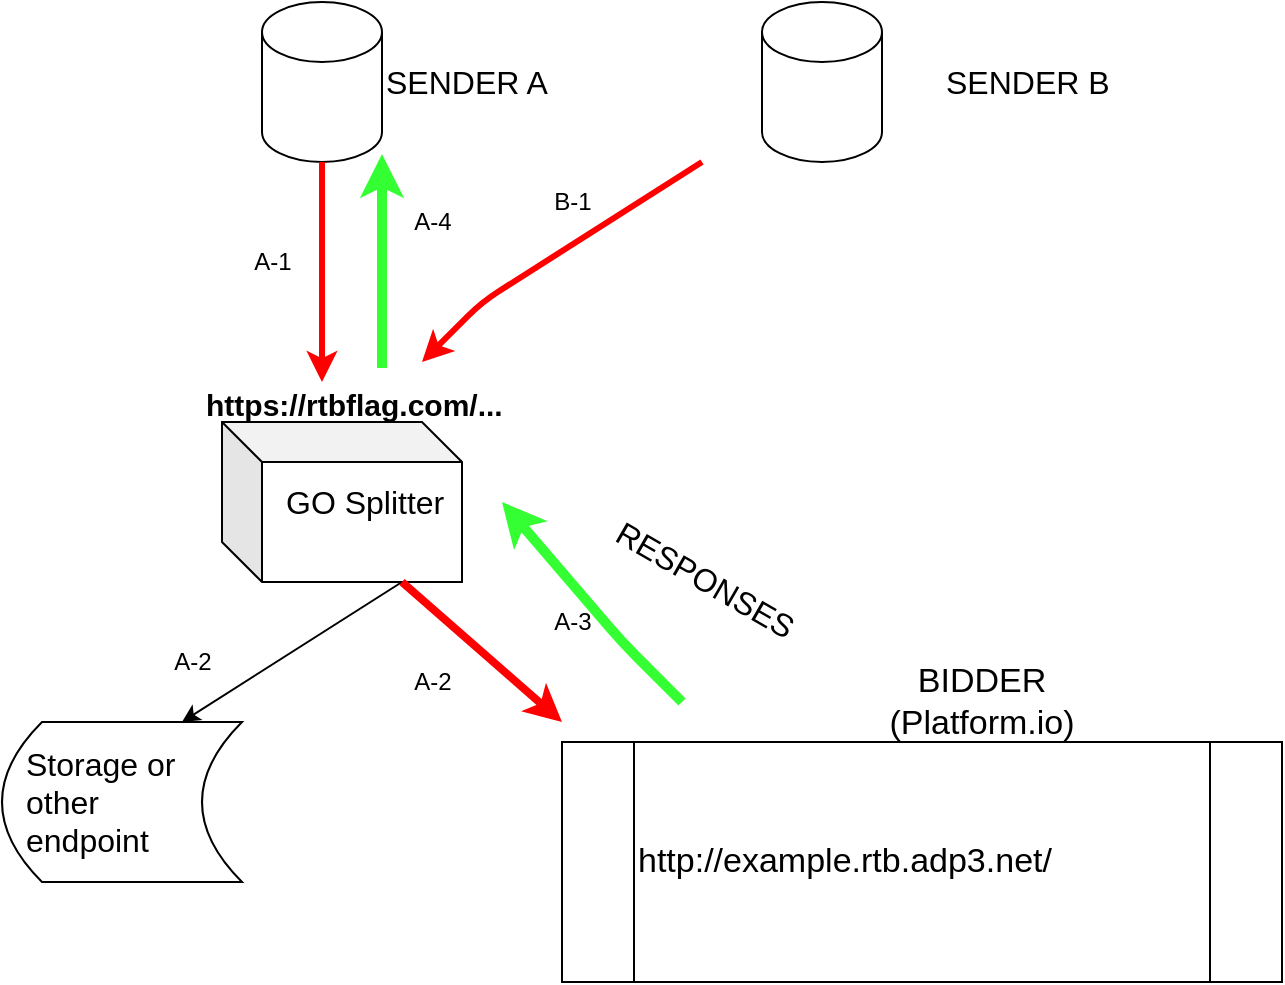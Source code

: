 <mxfile version="13.8.8" type="github">
  <diagram id="NnGSMo3gBgN7fQLKMEAp" name="Page-1">
    <mxGraphModel dx="1038" dy="580" grid="1" gridSize="10" guides="1" tooltips="1" connect="1" arrows="1" fold="1" page="1" pageScale="1" pageWidth="850" pageHeight="1100" math="0" shadow="0">
      <root>
        <mxCell id="0" />
        <mxCell id="1" parent="0" />
        <mxCell id="zaVHZXXhPzDcsD_a5JRX-1" value="" style="shape=cylinder3;whiteSpace=wrap;html=1;boundedLbl=1;backgroundOutline=1;size=15;" parent="1" vertex="1">
          <mxGeometry x="240" y="70" width="60" height="80" as="geometry" />
        </mxCell>
        <mxCell id="zaVHZXXhPzDcsD_a5JRX-2" value="&lt;span style=&quot;font-size: 16px&quot;&gt;SENDER A&lt;/span&gt;" style="text;html=1;strokeColor=none;fillColor=none;align=left;verticalAlign=middle;whiteSpace=wrap;rounded=0;" parent="1" vertex="1">
          <mxGeometry x="300" y="100" width="90" height="20" as="geometry" />
        </mxCell>
        <mxCell id="zaVHZXXhPzDcsD_a5JRX-3" value="" style="endArrow=classic;html=1;exitX=0.5;exitY=1;exitDx=0;exitDy=0;exitPerimeter=0;strokeColor=#FF0000;strokeWidth=3;" parent="1" source="zaVHZXXhPzDcsD_a5JRX-1" edge="1">
          <mxGeometry width="50" height="50" relative="1" as="geometry">
            <mxPoint x="250" y="230" as="sourcePoint" />
            <mxPoint x="270" y="260" as="targetPoint" />
          </mxGeometry>
        </mxCell>
        <mxCell id="zaVHZXXhPzDcsD_a5JRX-4" value="" style="shape=cube;whiteSpace=wrap;html=1;boundedLbl=1;backgroundOutline=1;darkOpacity=0.05;darkOpacity2=0.1;align=left;" parent="1" vertex="1">
          <mxGeometry x="220" y="280" width="120" height="80" as="geometry" />
        </mxCell>
        <mxCell id="zaVHZXXhPzDcsD_a5JRX-5" value="&lt;span style=&quot;font-size: 16px&quot;&gt;GO Splitter&lt;/span&gt;" style="text;html=1;strokeColor=none;fillColor=none;align=left;verticalAlign=middle;whiteSpace=wrap;rounded=0;" parent="1" vertex="1">
          <mxGeometry x="250" y="310" width="90" height="20" as="geometry" />
        </mxCell>
        <mxCell id="zaVHZXXhPzDcsD_a5JRX-6" value="" style="endArrow=classic;html=1;" parent="1" edge="1">
          <mxGeometry width="50" height="50" relative="1" as="geometry">
            <mxPoint x="310" y="360" as="sourcePoint" />
            <mxPoint x="200" y="430" as="targetPoint" />
          </mxGeometry>
        </mxCell>
        <mxCell id="zaVHZXXhPzDcsD_a5JRX-7" value="" style="endArrow=classic;html=1;strokeWidth=4;strokeColor=#FF0000;" parent="1" edge="1">
          <mxGeometry width="50" height="50" relative="1" as="geometry">
            <mxPoint x="310" y="360" as="sourcePoint" />
            <mxPoint x="390" y="430" as="targetPoint" />
          </mxGeometry>
        </mxCell>
        <UserObject label="&lt;font style=&quot;font-size: 15px&quot;&gt;&lt;b&gt;https://rtbflag.com/...&lt;/b&gt;&lt;/font&gt;" link="https://rtbflag.com/api/rtb" id="zaVHZXXhPzDcsD_a5JRX-8">
          <mxCell style="text;whiteSpace=wrap;html=1;" parent="1" vertex="1">
            <mxGeometry x="210" y="256" width="160" height="30" as="geometry" />
          </mxCell>
        </UserObject>
        <mxCell id="zaVHZXXhPzDcsD_a5JRX-9" value="" style="shape=dataStorage;whiteSpace=wrap;html=1;fixedSize=1;align=left;" parent="1" vertex="1">
          <mxGeometry x="110" y="430" width="120" height="80" as="geometry" />
        </mxCell>
        <mxCell id="zaVHZXXhPzDcsD_a5JRX-10" value="http://example.rtb.adp3.net/" style="shape=process;whiteSpace=wrap;html=1;backgroundOutline=1;align=left;fontSize=17;" parent="1" vertex="1">
          <mxGeometry x="390" y="440" width="360" height="120" as="geometry" />
        </mxCell>
        <mxCell id="zaVHZXXhPzDcsD_a5JRX-11" value="BIDDER&lt;br&gt;(Platform.io)" style="text;html=1;strokeColor=none;fillColor=none;align=center;verticalAlign=middle;whiteSpace=wrap;rounded=0;fontSize=17;" parent="1" vertex="1">
          <mxGeometry x="580" y="410" width="40" height="20" as="geometry" />
        </mxCell>
        <mxCell id="zaVHZXXhPzDcsD_a5JRX-12" value="" style="endArrow=classic;html=1;fontSize=22;strokeWidth=5;strokeColor=#33FF33;" parent="1" edge="1">
          <mxGeometry width="50" height="50" relative="1" as="geometry">
            <mxPoint x="450" y="420" as="sourcePoint" />
            <mxPoint x="360" y="320" as="targetPoint" />
            <Array as="points">
              <mxPoint x="420" y="390" />
            </Array>
          </mxGeometry>
        </mxCell>
        <mxCell id="zaVHZXXhPzDcsD_a5JRX-13" value="&lt;span style=&quot;font-size: 16px&quot;&gt;RESPONSES&lt;/span&gt;" style="text;html=1;strokeColor=none;fillColor=none;align=left;verticalAlign=middle;whiteSpace=wrap;rounded=0;rotation=30;" parent="1" vertex="1">
          <mxGeometry x="410" y="350" width="110" height="20" as="geometry" />
        </mxCell>
        <mxCell id="zaVHZXXhPzDcsD_a5JRX-14" value="" style="endArrow=classic;html=1;fontSize=22;strokeWidth=5;strokeColor=#33FF33;" parent="1" edge="1">
          <mxGeometry width="50" height="50" relative="1" as="geometry">
            <mxPoint x="300" y="253" as="sourcePoint" />
            <mxPoint x="300" y="146" as="targetPoint" />
          </mxGeometry>
        </mxCell>
        <mxCell id="zaVHZXXhPzDcsD_a5JRX-15" value="&lt;span style=&quot;font-size: 16px&quot;&gt;Storage or other endpoint&lt;/span&gt;" style="text;html=1;strokeColor=none;fillColor=none;align=left;verticalAlign=middle;whiteSpace=wrap;rounded=0;" parent="1" vertex="1">
          <mxGeometry x="120" y="460" width="90" height="20" as="geometry" />
        </mxCell>
        <mxCell id="R-MPdbEFfXOXHCUxW3KV-1" value="" style="shape=cylinder3;whiteSpace=wrap;html=1;boundedLbl=1;backgroundOutline=1;size=15;" vertex="1" parent="1">
          <mxGeometry x="490" y="70" width="60" height="80" as="geometry" />
        </mxCell>
        <mxCell id="R-MPdbEFfXOXHCUxW3KV-2" value="&lt;span style=&quot;font-size: 16px&quot;&gt;SENDER B&lt;/span&gt;" style="text;html=1;strokeColor=none;fillColor=none;align=left;verticalAlign=middle;whiteSpace=wrap;rounded=0;" vertex="1" parent="1">
          <mxGeometry x="580" y="100" width="90" height="20" as="geometry" />
        </mxCell>
        <mxCell id="R-MPdbEFfXOXHCUxW3KV-3" value="" style="endArrow=classic;html=1;strokeColor=#FF0000;strokeWidth=3;" edge="1" parent="1">
          <mxGeometry width="50" height="50" relative="1" as="geometry">
            <mxPoint x="460" y="150" as="sourcePoint" />
            <mxPoint x="320" y="250" as="targetPoint" />
            <Array as="points">
              <mxPoint x="350" y="220" />
            </Array>
          </mxGeometry>
        </mxCell>
        <mxCell id="R-MPdbEFfXOXHCUxW3KV-4" value="A-1" style="text;html=1;resizable=0;autosize=1;align=center;verticalAlign=middle;points=[];fillColor=none;strokeColor=none;rounded=0;" vertex="1" parent="1">
          <mxGeometry x="230" y="190" width="30" height="20" as="geometry" />
        </mxCell>
        <mxCell id="R-MPdbEFfXOXHCUxW3KV-5" value="A-2" style="text;html=1;resizable=0;autosize=1;align=center;verticalAlign=middle;points=[];fillColor=none;strokeColor=none;rounded=0;" vertex="1" parent="1">
          <mxGeometry x="310" y="400" width="30" height="20" as="geometry" />
        </mxCell>
        <mxCell id="R-MPdbEFfXOXHCUxW3KV-6" value="A-2" style="text;html=1;resizable=0;autosize=1;align=center;verticalAlign=middle;points=[];fillColor=none;strokeColor=none;rounded=0;" vertex="1" parent="1">
          <mxGeometry x="190" y="390" width="30" height="20" as="geometry" />
        </mxCell>
        <mxCell id="R-MPdbEFfXOXHCUxW3KV-7" value="A-3" style="text;html=1;resizable=0;autosize=1;align=center;verticalAlign=middle;points=[];fillColor=none;strokeColor=none;rounded=0;" vertex="1" parent="1">
          <mxGeometry x="380" y="370" width="30" height="20" as="geometry" />
        </mxCell>
        <mxCell id="R-MPdbEFfXOXHCUxW3KV-8" value="A-4" style="text;html=1;resizable=0;autosize=1;align=center;verticalAlign=middle;points=[];fillColor=none;strokeColor=none;rounded=0;" vertex="1" parent="1">
          <mxGeometry x="310" y="170" width="30" height="20" as="geometry" />
        </mxCell>
        <mxCell id="R-MPdbEFfXOXHCUxW3KV-9" value="B-1" style="text;html=1;resizable=0;autosize=1;align=center;verticalAlign=middle;points=[];fillColor=none;strokeColor=none;rounded=0;" vertex="1" parent="1">
          <mxGeometry x="380" y="160" width="30" height="20" as="geometry" />
        </mxCell>
      </root>
    </mxGraphModel>
  </diagram>
</mxfile>
